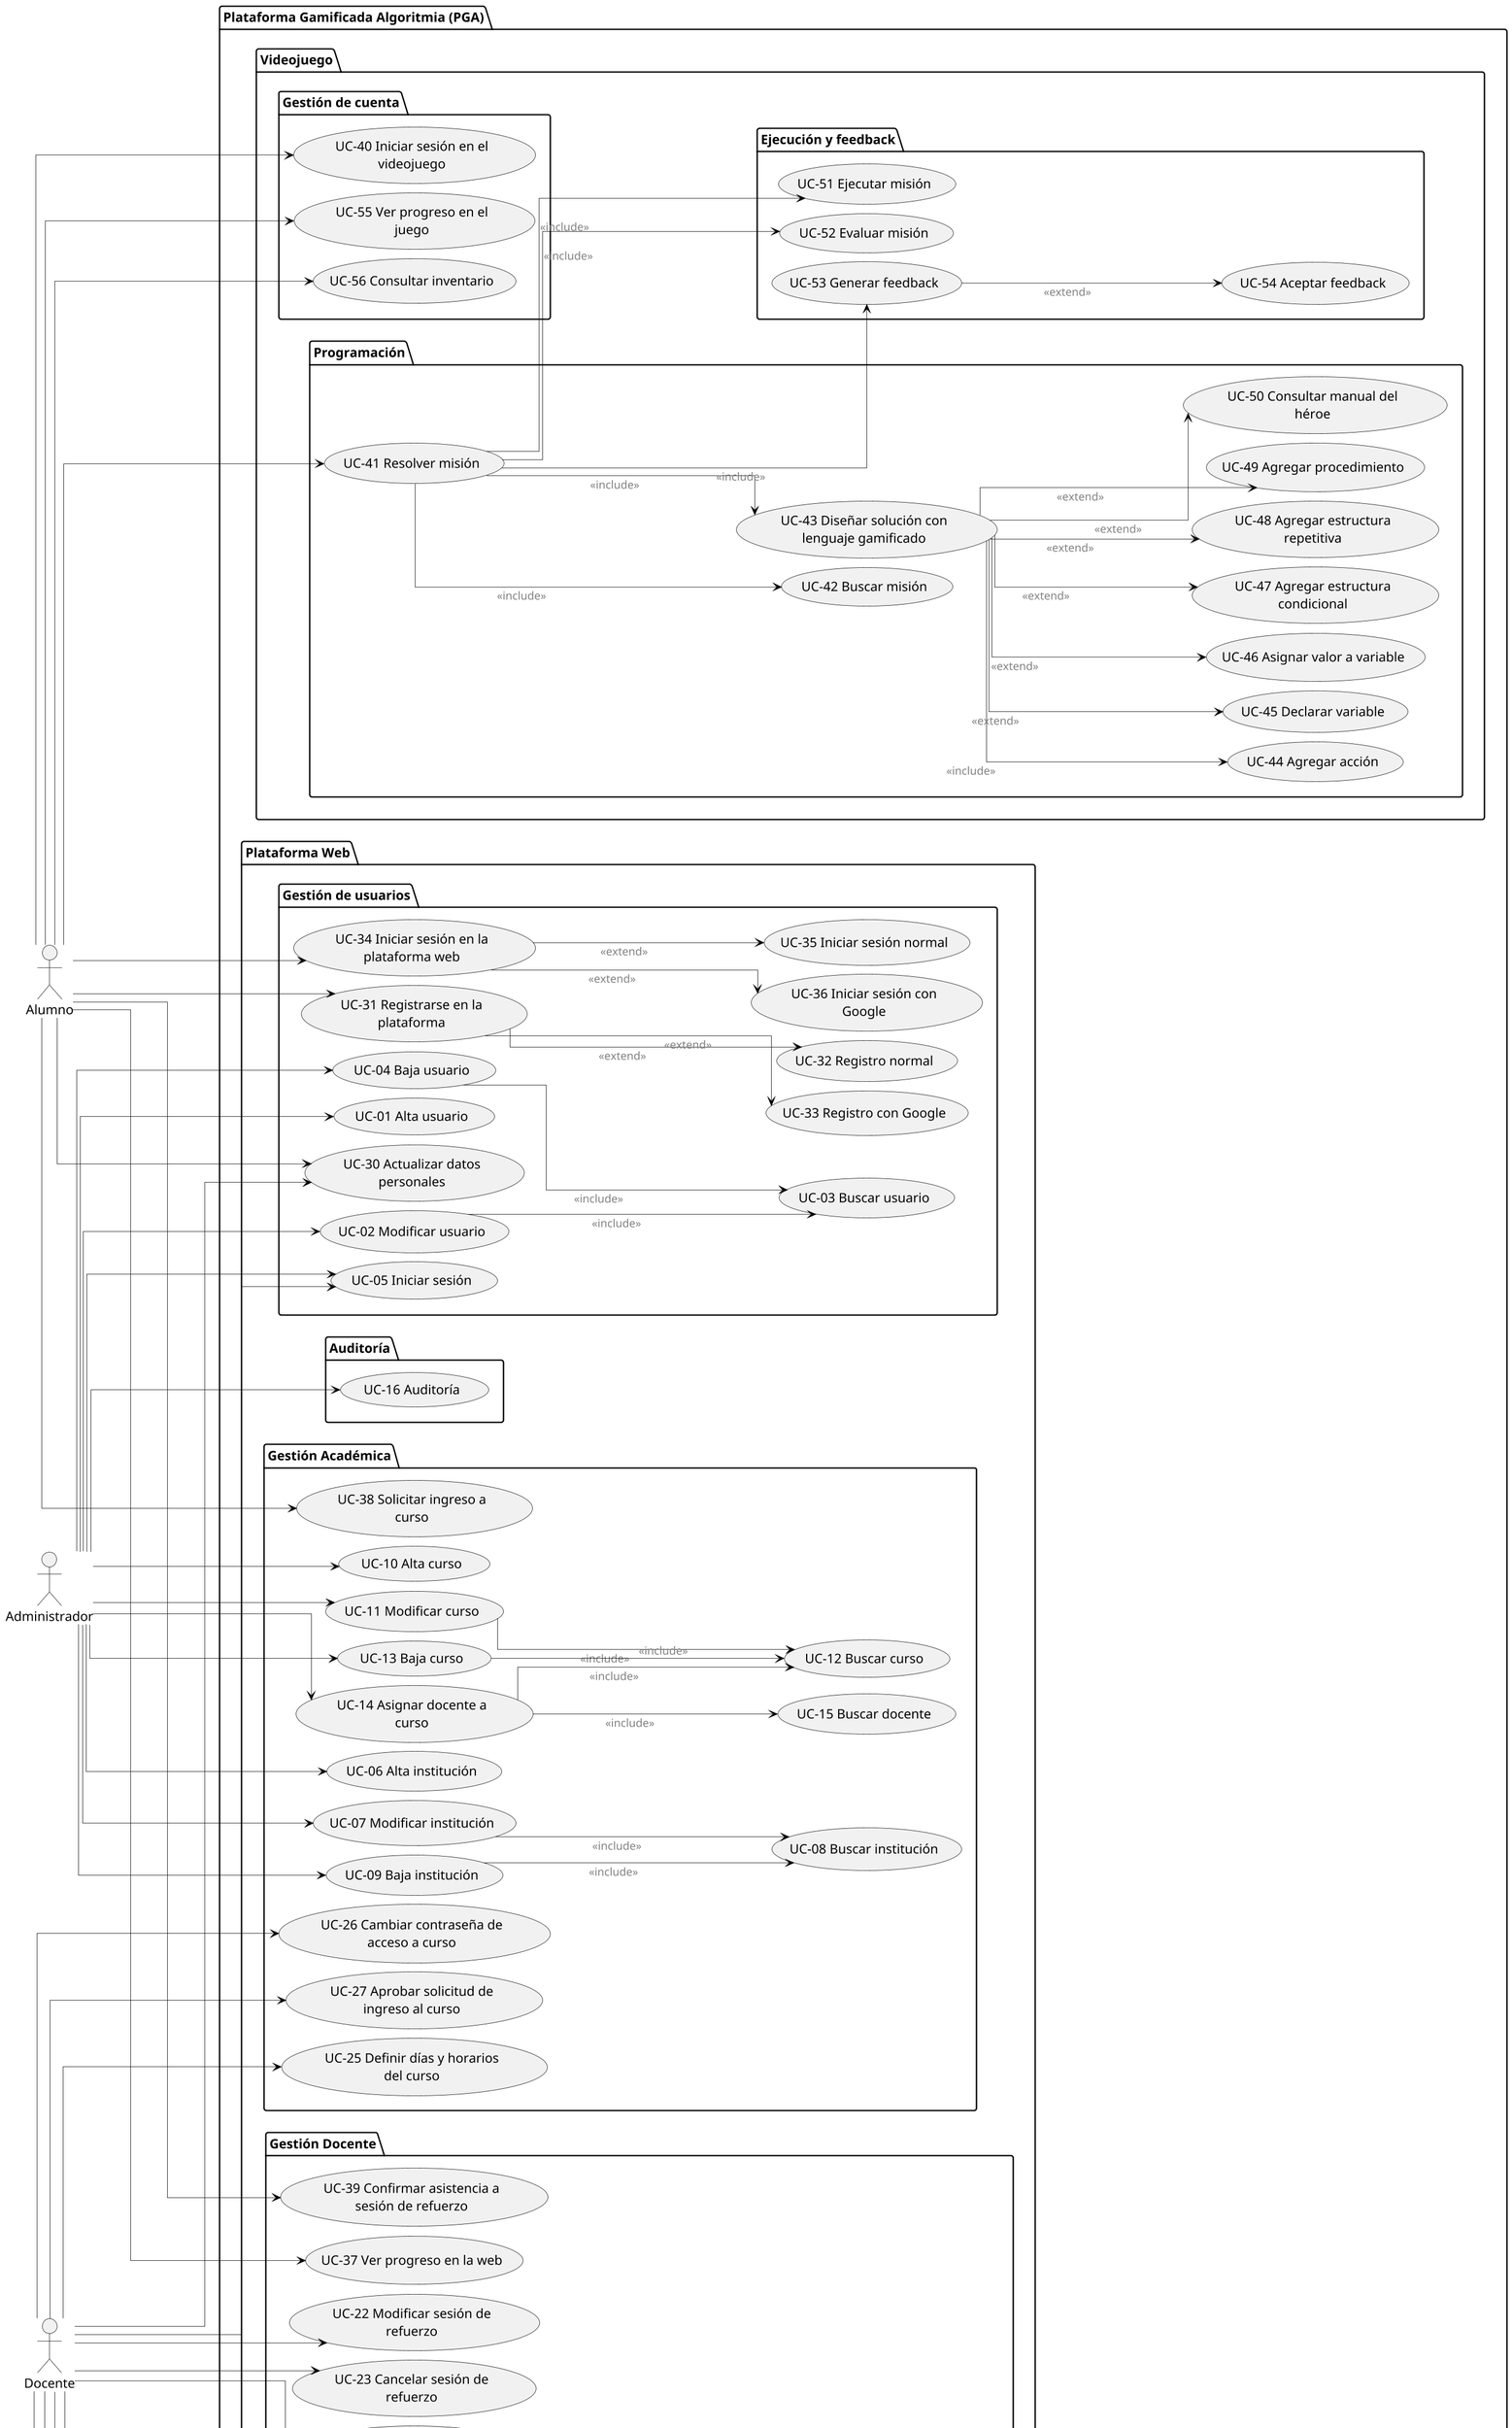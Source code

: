 @startuml General_CU
left to right direction

skinparam dpi 150
skinparam usecasePadding 10
skinparam actorPadding 80
skinparam packagePadding 20
skinparam wrapWidth 200

skinparam nodesep 10
skinparam ranksep 200

skinparam linetype ortho
skinparam ArrowThickness 0.5
skinparam ArrowColor Black
skinparam ArrowFontSize 12
skinparam ArrowFontColor Gray

' Estética
skinparam defaultTextAlignment center
skinparam backgroundColor #FFFFFF


actor Alumno
actor Administrador
actor Docente


package "Plataforma Gamificada Algoritmia (PGA)"{
    package "Plataforma Web" {
        package "Gestión de usuarios"{
            usecase "UC-01 Alta usuario" as UC01
            usecase "UC-02 Modificar usuario" as UC02
            usecase "UC-03 Buscar usuario" as UC03
            usecase "UC-04 Baja usuario" as UC04
            usecase "UC-05 Iniciar sesión" as UC05
            usecase "UC-31 Registrarse en la plataforma" as UC31
            usecase "UC-32 Registro normal" as UC32
            usecase "UC-33 Registro con Google" as UC33
            usecase "UC-34 Iniciar sesión en la plataforma web" as UC34
            usecase "UC-35 Iniciar sesión normal" as UC35
            usecase "UC-36 Iniciar sesión con Google" as UC36
            usecase "UC-30 Actualizar datos personales" as UC30
        }

        package "Gestión Académica"{
            usecase "UC-06 Alta institución" as UC06
            usecase "UC-07 Modificar institución" as UC07
            usecase "UC-08 Buscar institución" as UC08
            usecase "UC-09 Baja institución" as UC09
            usecase "UC-10 Alta curso" as UC10
            usecase "UC-11 Modificar curso" as UC11
            usecase "UC-12 Buscar curso" as UC12
            usecase "UC-13 Baja curso" as UC13
            usecase "UC-14 Asignar docente a curso" as UC14
            usecase "UC-15 Buscar docente" as UC15
            usecase "UC-25 Definir días y horarios del curso" as UC25
            usecase "UC-26 Cambiar contraseña de acceso a curso" as UC26
            usecase "UC-27 Aprobar solicitud de ingreso al curso" as UC27
            usecase "UC-38 Solicitar ingreso a curso" as UC38
        }

        package "Gestión Docente"{
            usecase "UC-17 Consultar progreso de alumnos" as UC17
            usecase "UC-18 Ver progreso general (historia)" as UC18
            usecase "UC-19 Ver progreso por capítulo" as UC19
            usecase "UC-20 Generar reporte de progreso" as UC20
            usecase "UC-21 Crear sesión de refuerzo" as UC21
            usecase "UC-22 Modificar sesión de refuerzo" as UC22
            usecase "UC-23 Cancelar sesión de refuerzo" as UC23
            usecase "UC-24 Aceptar sesión de refuerzo automática" as UC24
            usecase "UC-28 Habilitar capítulo" as UC28
            usecase "UC-29 Buscar capítulo" as UC29
            usecase "UC-37 Ver progreso en la web" as UC37
            usecase "UC-39 Confirmar asistencia a sesión de refuerzo" as UC39
        }

        package "Auditoría"{
            usecase "UC-16 Auditoría" as UC16
        }
    }

    package "Videojuego"{
        package "Gestión de cuenta"{
            usecase "UC-40 Iniciar sesión en el videojuego" as UC40
            usecase "UC-55 Ver progreso en el juego" as UC55
            usecase "UC-56 Consultar inventario" as UC56
        }
        package "Programación"{
            usecase "UC-41 Resolver misión" as UC41
            usecase "UC-42 Buscar misión" as UC42
            usecase "UC-43 Diseñar solución con lenguaje gamificado" as UC43
            usecase "UC-44 Agregar acción" as UC44
            usecase "UC-45 Declarar variable" as UC45
            usecase "UC-46 Asignar valor a variable" as UC46
            usecase "UC-47 Agregar estructura condicional" as UC47
            usecase "UC-48 Agregar estructura repetitiva" as UC48
            usecase "UC-49 Agregar procedimiento" as UC49
            usecase "UC-50 Consultar manual del héroe" as UC50
        }
        package "Ejecución y feedback"{
            usecase "UC-51 Ejecutar misión" as UC51
            usecase "UC-52 Evaluar misión" as UC52
            usecase "UC-53 Generar feedback" as UC53
            usecase "UC-54 Aceptar feedback" as UC54
        }   
    }
}

Administrador --> UC01
Administrador --> UC02
UC02 --> UC03 : <<include>>
Administrador --> UC04
UC04 --> UC03 : <<include>>
Administrador --> UC05
Administrador --> UC06
Administrador --> UC07
UC07 --> UC08 : <<include>>
Administrador --> UC09
UC09 --> UC08 : <<include>>
Administrador --> UC10
Administrador --> UC11
UC11 --> UC12 : <<include>>
Administrador --> UC13
UC13 --> UC12 : <<include>>
Administrador --> UC14
UC14 --> UC15 : <<include>>
UC14 --> UC12 : <<include>>
Administrador --> UC16

' Conexiones de Alumno
Alumno --> UC30
Alumno --> UC31
UC31 --> UC32 : <<extend>>
UC31 --> UC33 : <<extend>>
Alumno --> UC34
UC34 --> UC35 : <<extend>>
UC34 --> UC36 : <<extend>>
Alumno --> UC37
Alumno --> UC38
Alumno --> UC39

Alumno --> UC40
Alumno --> UC41
Alumno --> UC55
Alumno --> UC56

UC41 --> UC42 : <<include>>
UC41 --> UC43 : <<include>>
UC41 --> UC51 : <<include>>
UC41 --> UC52 : <<include>>
UC41 --> UC53 : <<include>>

UC43 --> UC44 : <<include>>
UC43 --> UC45 : <<extend>>
UC43 --> UC46 : <<extend>>
UC43 --> UC47 : <<extend>>
UC43 --> UC48 : <<extend>>
UC43 --> UC49 : <<extend>>
UC43 --> UC50 : <<extend>>

UC53 --> UC54 : <<extend>>

' Conexiones de Docente
Docente --> UC17
UC17 --> UC18 : <<extend>>
UC17 --> UC19 : <<extend>>
Docente --> UC20
Docente --> UC21
Docente --> UC22
Docente --> UC23
Docente --> UC24
Docente --> UC25
Docente --> UC26
Docente --> UC27
Docente --> UC28
UC28 --> UC29 : <<include>>
Docente --> UC30
Docente --> UC05

